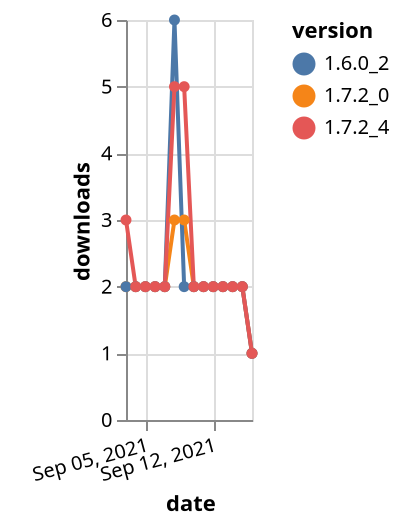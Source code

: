 {"$schema": "https://vega.github.io/schema/vega-lite/v5.json", "description": "A simple bar chart with embedded data.", "data": {"values": [{"date": "2021-09-03", "total": 2550, "delta": 2, "version": "1.7.2_0"}, {"date": "2021-09-04", "total": 2552, "delta": 2, "version": "1.7.2_0"}, {"date": "2021-09-05", "total": 2554, "delta": 2, "version": "1.7.2_0"}, {"date": "2021-09-06", "total": 2556, "delta": 2, "version": "1.7.2_0"}, {"date": "2021-09-07", "total": 2558, "delta": 2, "version": "1.7.2_0"}, {"date": "2021-09-08", "total": 2561, "delta": 3, "version": "1.7.2_0"}, {"date": "2021-09-09", "total": 2564, "delta": 3, "version": "1.7.2_0"}, {"date": "2021-09-10", "total": 2566, "delta": 2, "version": "1.7.2_0"}, {"date": "2021-09-11", "total": 2568, "delta": 2, "version": "1.7.2_0"}, {"date": "2021-09-12", "total": 2570, "delta": 2, "version": "1.7.2_0"}, {"date": "2021-09-13", "total": 2572, "delta": 2, "version": "1.7.2_0"}, {"date": "2021-09-14", "total": 2574, "delta": 2, "version": "1.7.2_0"}, {"date": "2021-09-15", "total": 2576, "delta": 2, "version": "1.7.2_0"}, {"date": "2021-09-16", "total": 2577, "delta": 1, "version": "1.7.2_0"}, {"date": "2021-09-03", "total": 3746, "delta": 2, "version": "1.6.0_2"}, {"date": "2021-09-04", "total": 3748, "delta": 2, "version": "1.6.0_2"}, {"date": "2021-09-05", "total": 3750, "delta": 2, "version": "1.6.0_2"}, {"date": "2021-09-06", "total": 3752, "delta": 2, "version": "1.6.0_2"}, {"date": "2021-09-07", "total": 3754, "delta": 2, "version": "1.6.0_2"}, {"date": "2021-09-08", "total": 3760, "delta": 6, "version": "1.6.0_2"}, {"date": "2021-09-09", "total": 3762, "delta": 2, "version": "1.6.0_2"}, {"date": "2021-09-10", "total": 3764, "delta": 2, "version": "1.6.0_2"}, {"date": "2021-09-11", "total": 3766, "delta": 2, "version": "1.6.0_2"}, {"date": "2021-09-12", "total": 3768, "delta": 2, "version": "1.6.0_2"}, {"date": "2021-09-13", "total": 3770, "delta": 2, "version": "1.6.0_2"}, {"date": "2021-09-14", "total": 3772, "delta": 2, "version": "1.6.0_2"}, {"date": "2021-09-15", "total": 3774, "delta": 2, "version": "1.6.0_2"}, {"date": "2021-09-16", "total": 3775, "delta": 1, "version": "1.6.0_2"}, {"date": "2021-09-03", "total": 2576, "delta": 3, "version": "1.7.2_4"}, {"date": "2021-09-04", "total": 2578, "delta": 2, "version": "1.7.2_4"}, {"date": "2021-09-05", "total": 2580, "delta": 2, "version": "1.7.2_4"}, {"date": "2021-09-06", "total": 2582, "delta": 2, "version": "1.7.2_4"}, {"date": "2021-09-07", "total": 2584, "delta": 2, "version": "1.7.2_4"}, {"date": "2021-09-08", "total": 2589, "delta": 5, "version": "1.7.2_4"}, {"date": "2021-09-09", "total": 2594, "delta": 5, "version": "1.7.2_4"}, {"date": "2021-09-10", "total": 2596, "delta": 2, "version": "1.7.2_4"}, {"date": "2021-09-11", "total": 2598, "delta": 2, "version": "1.7.2_4"}, {"date": "2021-09-12", "total": 2600, "delta": 2, "version": "1.7.2_4"}, {"date": "2021-09-13", "total": 2602, "delta": 2, "version": "1.7.2_4"}, {"date": "2021-09-14", "total": 2604, "delta": 2, "version": "1.7.2_4"}, {"date": "2021-09-15", "total": 2606, "delta": 2, "version": "1.7.2_4"}, {"date": "2021-09-16", "total": 2607, "delta": 1, "version": "1.7.2_4"}]}, "width": "container", "mark": {"type": "line", "point": {"filled": true}}, "encoding": {"x": {"field": "date", "type": "temporal", "timeUnit": "yearmonthdate", "title": "date", "axis": {"labelAngle": -15}}, "y": {"field": "delta", "type": "quantitative", "title": "downloads"}, "color": {"field": "version", "type": "nominal"}, "tooltip": {"field": "delta"}}}